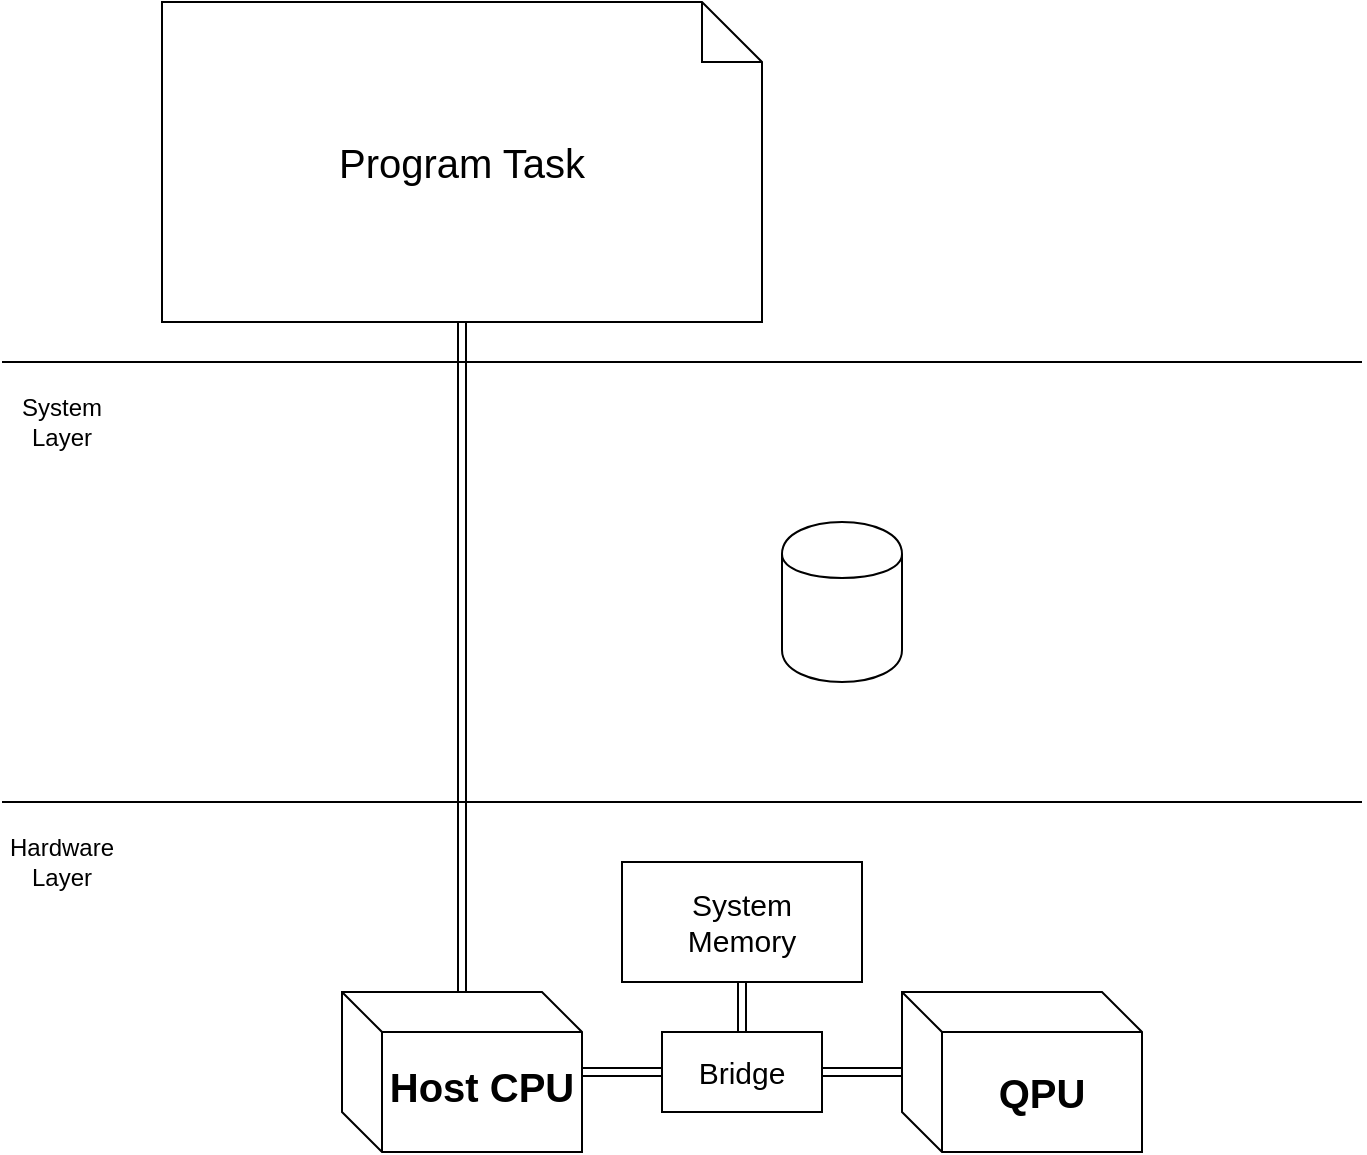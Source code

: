 <mxGraphModel dx="1505" dy="1233" grid="1" gridSize="10" guides="1" tooltips="1" connect="1" arrows="1" fold="1" page="1" pageScale="1" pageWidth="827" pageHeight="1169" background="#ffffff"><root><mxCell id="0"/><mxCell id="1" parent="0"/><mxCell id="2" value="&lt;p style=&quot;line-height: 130%&quot;&gt;&lt;b&gt;&lt;font style=&quot;font-size: 20px&quot;&gt;Host CPU&lt;/font&gt;&lt;/b&gt;&lt;/p&gt;" style="shape=cube;whiteSpace=wrap;html=1;boundedLbl=1;" vertex="1" parent="1"><mxGeometry x="250" y="545" width="120" height="80" as="geometry"/></mxCell><mxCell id="3" value="&lt;font style=&quot;font-size: 20px&quot;&gt;&lt;b&gt;QPU&lt;/b&gt;&lt;/font&gt;" style="shape=cube;whiteSpace=wrap;html=1;boundedLbl=1;" vertex="1" parent="1"><mxGeometry x="530" y="545" width="120" height="80" as="geometry"/></mxCell><mxCell id="16" style="edgeStyle=none;shape=link;rounded=0;html=1;startArrow=blockThin;startFill=1;jettySize=auto;orthogonalLoop=1;" edge="1" parent="1" source="6" target="2"><mxGeometry relative="1" as="geometry"/></mxCell><mxCell id="6" value="&lt;font style=&quot;font-size: 20px&quot;&gt;Program Task&lt;/font&gt;" style="shape=note;whiteSpace=wrap;html=1;gradientColor=none;fillColor=#ffffff;" vertex="1" parent="1"><mxGeometry x="160" y="50" width="300" height="160" as="geometry"/></mxCell><mxCell id="8" value="&lt;font style=&quot;font-size: 15px&quot;&gt;System&lt;/font&gt;&lt;div&gt;&lt;font style=&quot;font-size: 15px&quot;&gt;Memory&lt;/font&gt;&lt;/div&gt;" style="rounded=1;whiteSpace=wrap;html=1;arcSize=0;" vertex="1" parent="1"><mxGeometry x="390" y="480" width="120" height="60" as="geometry"/></mxCell><mxCell id="11" style="edgeStyle=none;shape=link;rounded=0;html=1;entryX=0;entryY=0.5;startArrow=blockThin;startFill=1;jettySize=auto;orthogonalLoop=1;" edge="1" parent="1" source="10" target="3"><mxGeometry relative="1" as="geometry"/></mxCell><mxCell id="12" style="edgeStyle=none;shape=link;rounded=0;html=1;entryX=1;entryY=0.5;startArrow=blockThin;startFill=1;jettySize=auto;orthogonalLoop=1;" edge="1" parent="1" source="10" target="2"><mxGeometry relative="1" as="geometry"/></mxCell><mxCell id="24" style="edgeStyle=none;shape=link;rounded=0;html=1;entryX=0.5;entryY=1;startArrow=blockThin;startFill=1;jettySize=auto;orthogonalLoop=1;" edge="1" parent="1" source="10" target="8"><mxGeometry relative="1" as="geometry"/></mxCell><mxCell id="10" value="&lt;font style=&quot;font-size: 15px&quot;&gt;Bridge&lt;/font&gt;" style="rounded=1;whiteSpace=wrap;html=1;arcSize=0;" vertex="1" parent="1"><mxGeometry x="410" y="565" width="80" height="40" as="geometry"/></mxCell><mxCell id="18" value="" style="endArrow=none;html=1;" edge="1" parent="1"><mxGeometry width="50" height="50" relative="1" as="geometry"><mxPoint x="80" y="450" as="sourcePoint"/><mxPoint x="760" y="450" as="targetPoint"/></mxGeometry></mxCell><mxCell id="19" value="Hardware Layer" style="text;html=1;strokeColor=none;fillColor=none;align=center;verticalAlign=middle;whiteSpace=wrap;rounded=0;" vertex="1" parent="1"><mxGeometry x="90" y="470" width="40" height="20" as="geometry"/></mxCell><mxCell id="20" value="System&lt;div&gt;Layer&lt;/div&gt;" style="text;html=1;strokeColor=none;fillColor=none;align=center;verticalAlign=middle;whiteSpace=wrap;rounded=0;" vertex="1" parent="1"><mxGeometry x="90" y="250" width="40" height="20" as="geometry"/></mxCell><mxCell id="21" value="" style="endArrow=none;html=1;" edge="1" parent="1"><mxGeometry width="50" height="50" relative="1" as="geometry"><mxPoint x="80" y="230" as="sourcePoint"/><mxPoint x="760" y="230" as="targetPoint"/></mxGeometry></mxCell><mxCell id="23" value="" style="shape=cylinder;whiteSpace=wrap;html=1;boundedLbl=1;" vertex="1" parent="1"><mxGeometry x="470" y="310" width="60" height="80" as="geometry"/></mxCell></root></mxGraphModel>